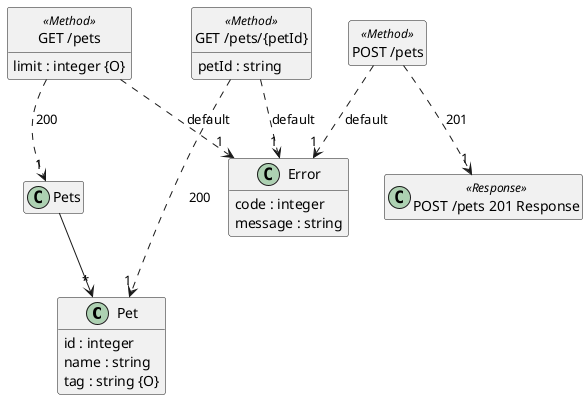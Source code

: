 @startuml
hide <<Method>> circle
hide empty methods
hide empty fields
set namespaceSeparator none

class "Pet" {
  id : integer
  name : string
  tag : string {O}
}

class "Pets" {
}

class "Error" {
  code : integer
  message : string
}

class "GET /pets" <<Method>> {
  limit : integer {O}
}

class "POST /pets" <<Method>> {
}

class "POST /pets 201 Response" <<Response>> {
}

class "GET /pets/{petId}" <<Method>> {
  petId : string
}

"Pets" --> "*" "Pet"

"GET /pets" ..> "1" "Pets" : "200"

"GET /pets" ..> "1" "Error" : "default"

"POST /pets" ..> "1" "POST /pets 201 Response" : "201"

"POST /pets" ..> "1" "Error" : "default"

"GET /pets/{petId}" ..> "1" "Pet" : "200"

"GET /pets/{petId}" ..> "1" "Error" : "default"

@enduml